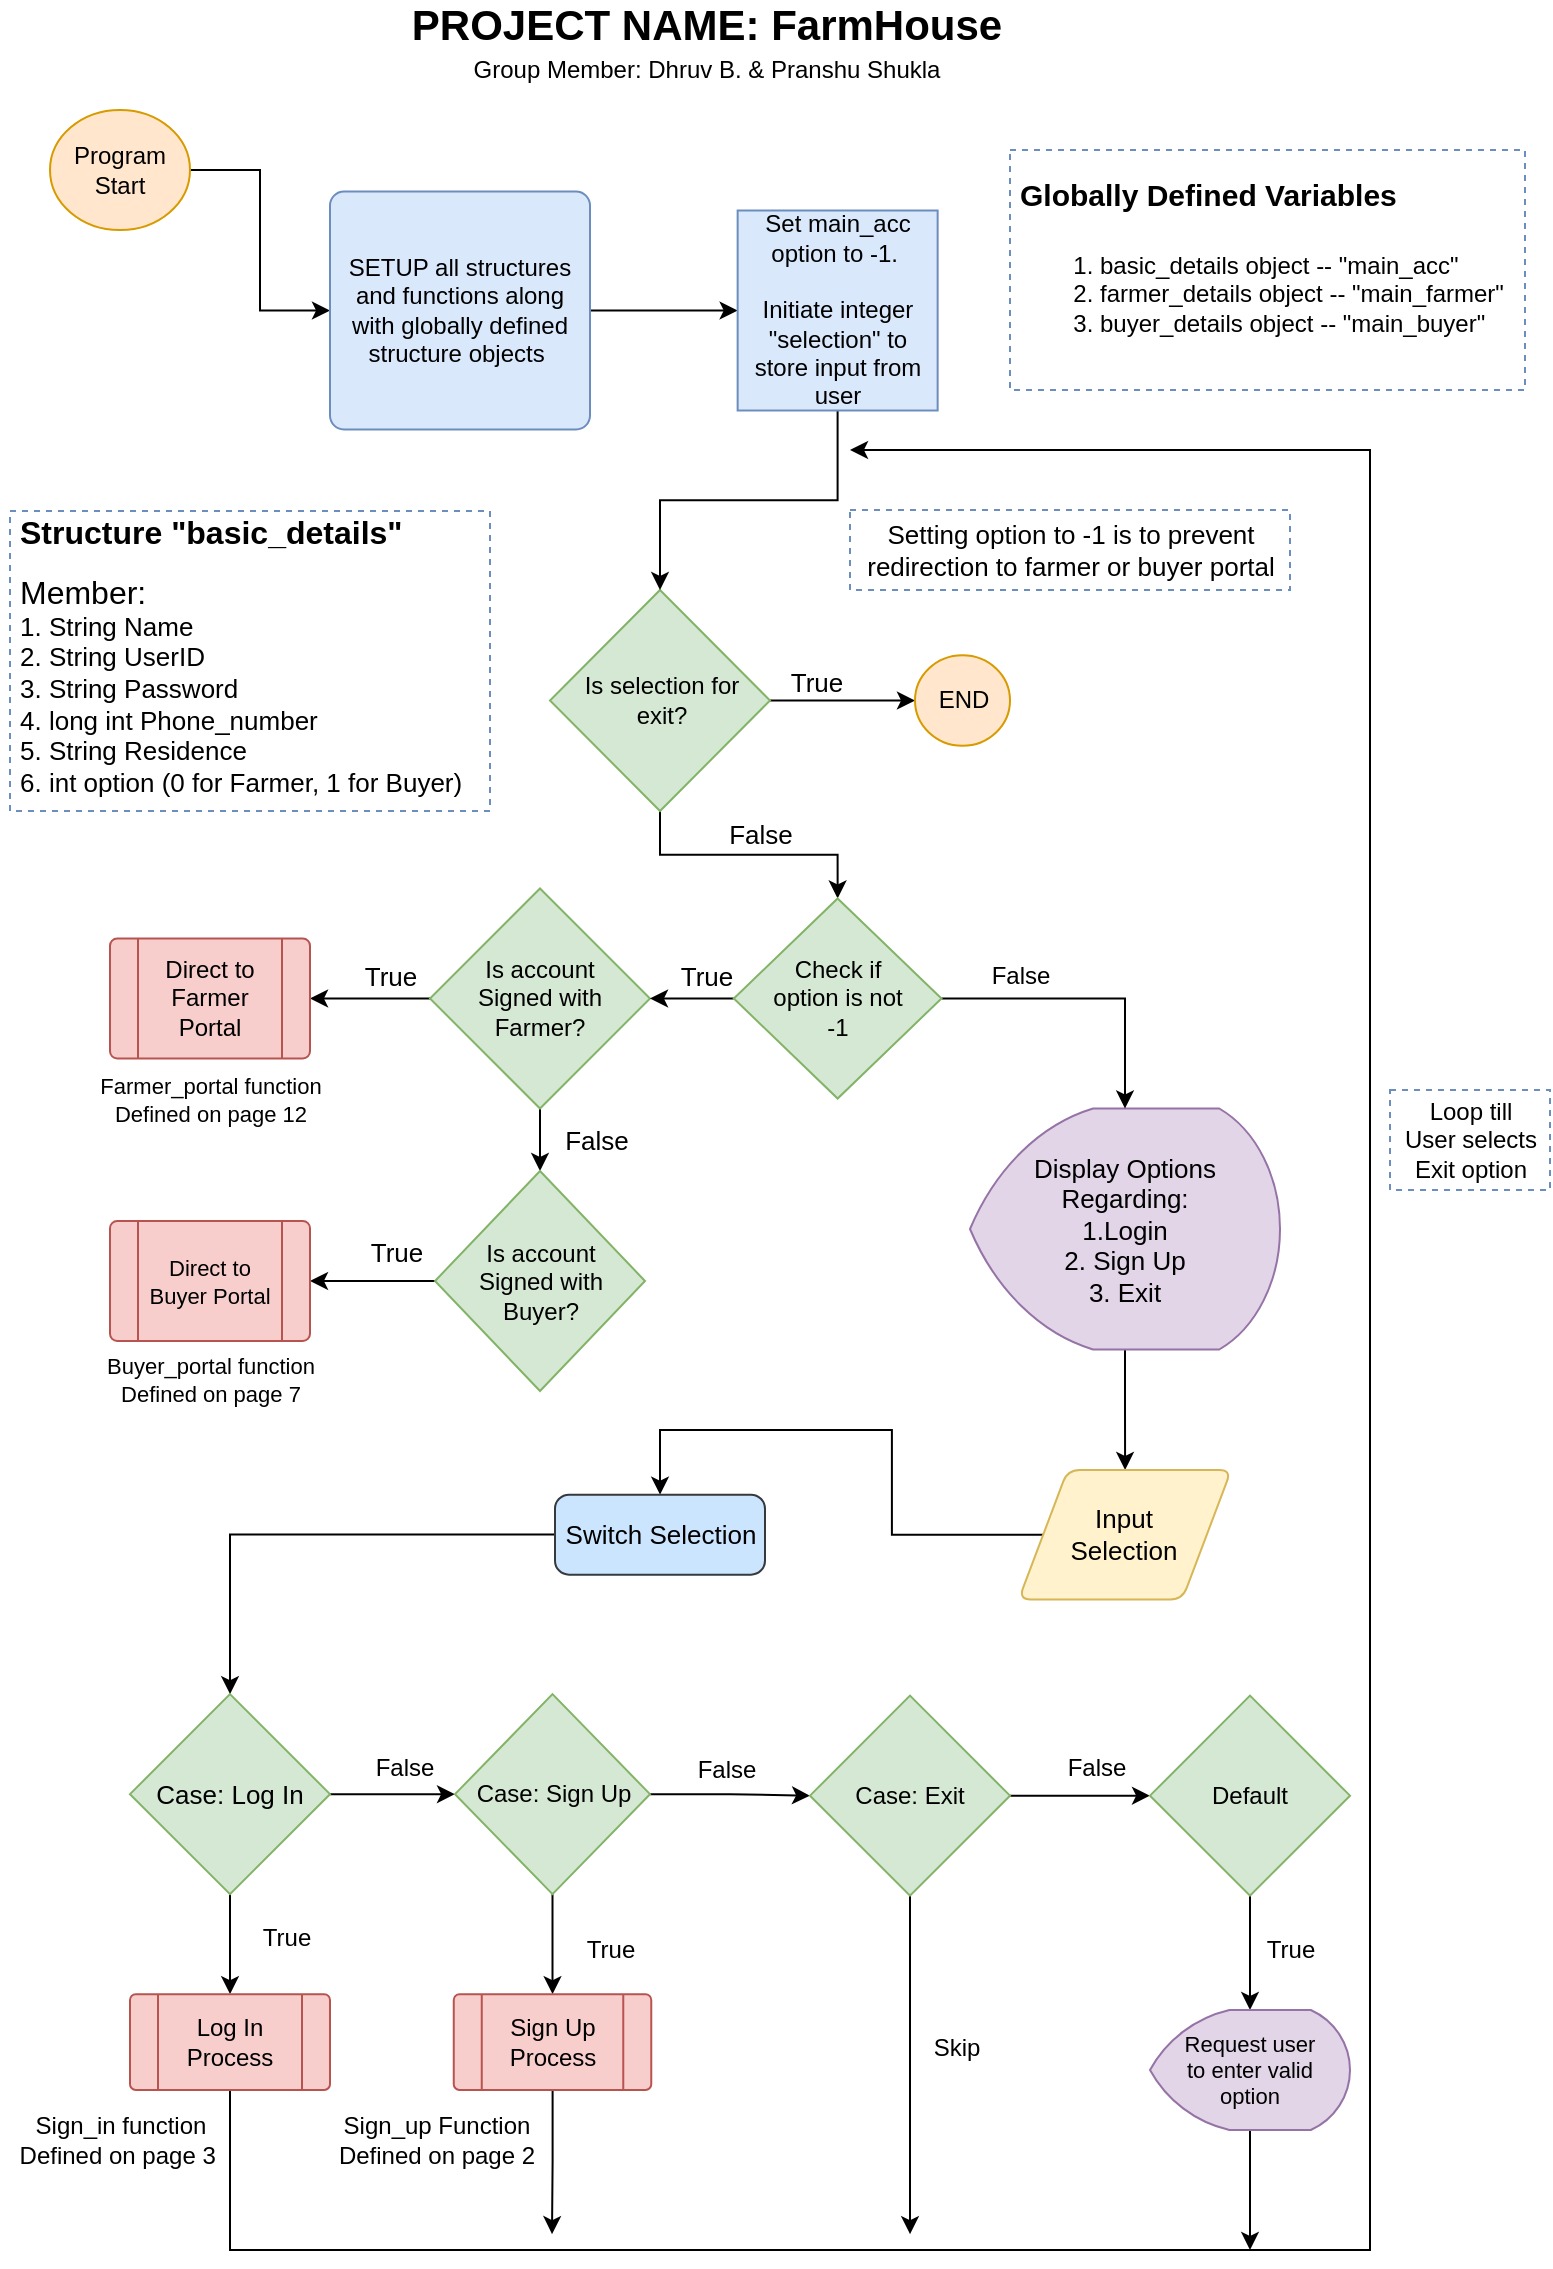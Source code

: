 <mxfile version="13.0.3" type="device" pages="2"><diagram id="C5RBs43oDa-KdzZeNtuy" name="Page-1"><mxGraphModel dx="1024" dy="589" grid="1" gridSize="10" guides="1" tooltips="1" connect="1" arrows="1" fold="1" page="1" pageScale="1" pageWidth="827" pageHeight="1169" math="0" shadow="0"><root><mxCell id="WIyWlLk6GJQsqaUBKTNV-0"/><mxCell id="WIyWlLk6GJQsqaUBKTNV-1" parent="WIyWlLk6GJQsqaUBKTNV-0"/><mxCell id="bHN9iilpc-NF_aM-vrXf-12" style="edgeStyle=orthogonalEdgeStyle;rounded=0;orthogonalLoop=1;jettySize=auto;html=1;entryX=0;entryY=0.5;entryDx=0;entryDy=0;fontSize=14;" parent="WIyWlLk6GJQsqaUBKTNV-1" source="bHN9iilpc-NF_aM-vrXf-1" target="bHN9iilpc-NF_aM-vrXf-5" edge="1"><mxGeometry relative="1" as="geometry"/></mxCell><mxCell id="bHN9iilpc-NF_aM-vrXf-1" value="Program Start" style="strokeWidth=1;html=1;shape=mxgraph.flowchart.start_1;whiteSpace=wrap;fillColor=#ffe6cc;strokeColor=#d79b00;" parent="WIyWlLk6GJQsqaUBKTNV-1" vertex="1"><mxGeometry x="70" y="70" width="70" height="60" as="geometry"/></mxCell><mxCell id="bHN9iilpc-NF_aM-vrXf-80" style="edgeStyle=orthogonalEdgeStyle;rounded=0;orthogonalLoop=1;jettySize=auto;html=1;fontSize=14;" parent="WIyWlLk6GJQsqaUBKTNV-1" source="bHN9iilpc-NF_aM-vrXf-2" target="bHN9iilpc-NF_aM-vrXf-6" edge="1"><mxGeometry relative="1" as="geometry"/></mxCell><mxCell id="bHN9iilpc-NF_aM-vrXf-2" value="&lt;font style=&quot;font-size: 13px;&quot;&gt;Display Options Regarding:&lt;br style=&quot;font-size: 13px;&quot;&gt;1.Login &lt;br style=&quot;font-size: 13px;&quot;&gt;2. Sign Up&lt;br style=&quot;font-size: 13px;&quot;&gt;3. Exit&lt;br style=&quot;font-size: 13px;&quot;&gt;&lt;/font&gt;" style="strokeWidth=1;html=1;shape=mxgraph.flowchart.display;whiteSpace=wrap;fontSize=13;verticalAlign=middle;fillColor=#e1d5e7;strokeColor=#9673a6;" parent="WIyWlLk6GJQsqaUBKTNV-1" vertex="1"><mxGeometry x="530" y="569.25" width="155" height="120.5" as="geometry"/></mxCell><mxCell id="xWlJe0vMMPdigWtWbG44-2" style="edgeStyle=orthogonalEdgeStyle;rounded=0;orthogonalLoop=1;jettySize=auto;html=1;" parent="WIyWlLk6GJQsqaUBKTNV-1" source="bHN9iilpc-NF_aM-vrXf-5" target="xWlJe0vMMPdigWtWbG44-1" edge="1"><mxGeometry relative="1" as="geometry"/></mxCell><mxCell id="bHN9iilpc-NF_aM-vrXf-5" value="SETUP all structures and functions along with globally defined structure objects&lt;i style=&quot;font-size: 12px;&quot;&gt;&amp;nbsp;&lt;/i&gt;" style="rounded=1;whiteSpace=wrap;html=1;absoluteArcSize=1;arcSize=14;strokeWidth=1;fontSize=12;fillColor=#dae8fc;strokeColor=#6c8ebf;" parent="WIyWlLk6GJQsqaUBKTNV-1" vertex="1"><mxGeometry x="210" y="110.75" width="130" height="119" as="geometry"/></mxCell><mxCell id="bHN9iilpc-NF_aM-vrXf-81" style="edgeStyle=orthogonalEdgeStyle;rounded=0;orthogonalLoop=1;jettySize=auto;html=1;entryX=0.5;entryY=0;entryDx=0;entryDy=0;fontSize=14;" parent="WIyWlLk6GJQsqaUBKTNV-1" source="bHN9iilpc-NF_aM-vrXf-6" target="bHN9iilpc-NF_aM-vrXf-32" edge="1"><mxGeometry relative="1" as="geometry"/></mxCell><mxCell id="bHN9iilpc-NF_aM-vrXf-6" value="Input Selection" style="shape=parallelogram;html=1;strokeWidth=1;perimeter=parallelogramPerimeter;whiteSpace=wrap;rounded=1;arcSize=12;size=0.23;fontSize=13;spacingLeft=15;spacingRight=15;fillColor=#fff2cc;strokeColor=#d6b656;" parent="WIyWlLk6GJQsqaUBKTNV-1" vertex="1"><mxGeometry x="554.38" y="749.96" width="106.25" height="64.75" as="geometry"/></mxCell><mxCell id="xWlJe0vMMPdigWtWbG44-4" style="edgeStyle=orthogonalEdgeStyle;rounded=0;orthogonalLoop=1;jettySize=auto;html=1;entryX=0;entryY=0.5;entryDx=0;entryDy=0;entryPerimeter=0;" parent="WIyWlLk6GJQsqaUBKTNV-1" source="bHN9iilpc-NF_aM-vrXf-13" target="bHN9iilpc-NF_aM-vrXf-78" edge="1"><mxGeometry relative="1" as="geometry"/></mxCell><mxCell id="xWlJe0vMMPdigWtWbG44-5" style="edgeStyle=orthogonalEdgeStyle;rounded=0;orthogonalLoop=1;jettySize=auto;html=1;entryX=0.5;entryY=0;entryDx=0;entryDy=0;entryPerimeter=0;" parent="WIyWlLk6GJQsqaUBKTNV-1" source="bHN9iilpc-NF_aM-vrXf-13" target="bHN9iilpc-NF_aM-vrXf-59" edge="1"><mxGeometry relative="1" as="geometry"/></mxCell><mxCell id="bHN9iilpc-NF_aM-vrXf-13" value="&lt;font style=&quot;font-size: 12px;&quot;&gt;Is selection for exit?&lt;/font&gt;" style="strokeWidth=1;html=1;shape=mxgraph.flowchart.decision;fontSize=12;whiteSpace=wrap;spacingLeft=9;spacingRight=7;fillColor=#d5e8d4;strokeColor=#82b366;" parent="WIyWlLk6GJQsqaUBKTNV-1" vertex="1"><mxGeometry x="320" y="310" width="110" height="110.5" as="geometry"/></mxCell><mxCell id="bHN9iilpc-NF_aM-vrXf-69" style="edgeStyle=orthogonalEdgeStyle;rounded=0;orthogonalLoop=1;jettySize=auto;html=1;entryX=1;entryY=0.5;entryDx=0;entryDy=0;fontSize=14;" parent="WIyWlLk6GJQsqaUBKTNV-1" source="bHN9iilpc-NF_aM-vrXf-15" target="bHN9iilpc-NF_aM-vrXf-17" edge="1"><mxGeometry relative="1" as="geometry"/></mxCell><mxCell id="bHN9iilpc-NF_aM-vrXf-70" style="edgeStyle=orthogonalEdgeStyle;rounded=0;orthogonalLoop=1;jettySize=auto;html=1;fontSize=14;" parent="WIyWlLk6GJQsqaUBKTNV-1" source="bHN9iilpc-NF_aM-vrXf-15" target="bHN9iilpc-NF_aM-vrXf-20" edge="1"><mxGeometry relative="1" as="geometry"/></mxCell><mxCell id="bHN9iilpc-NF_aM-vrXf-15" value="Is account Signed with Farmer?" style="strokeWidth=1;html=1;shape=mxgraph.flowchart.decision;whiteSpace=wrap;fontSize=12;spacing=1;spacingLeft=15;spacingRight=15;fillColor=#d5e8d4;strokeColor=#82b366;" parent="WIyWlLk6GJQsqaUBKTNV-1" vertex="1"><mxGeometry x="260" y="459.25" width="110" height="110" as="geometry"/></mxCell><mxCell id="bHN9iilpc-NF_aM-vrXf-17" value="Direct to Farmer Portal" style="verticalLabelPosition=middle;verticalAlign=middle;html=1;shape=process;whiteSpace=wrap;rounded=1;size=0.14;arcSize=6;fontSize=12;labelPosition=center;align=center;fillColor=#f8cecc;strokeColor=#b85450;" parent="WIyWlLk6GJQsqaUBKTNV-1" vertex="1"><mxGeometry x="100" y="484.25" width="100" height="60" as="geometry"/></mxCell><mxCell id="bHN9iilpc-NF_aM-vrXf-71" style="edgeStyle=orthogonalEdgeStyle;rounded=0;orthogonalLoop=1;jettySize=auto;html=1;entryX=1;entryY=0.5;entryDx=0;entryDy=0;fontSize=14;" parent="WIyWlLk6GJQsqaUBKTNV-1" source="bHN9iilpc-NF_aM-vrXf-20" target="bHN9iilpc-NF_aM-vrXf-21" edge="1"><mxGeometry relative="1" as="geometry"/></mxCell><mxCell id="bHN9iilpc-NF_aM-vrXf-20" value="Is account Signed with Buyer?" style="strokeWidth=1;html=1;shape=mxgraph.flowchart.decision;whiteSpace=wrap;fontSize=12;spacingLeft=15;spacingRight=15;fillColor=#d5e8d4;strokeColor=#82b366;" parent="WIyWlLk6GJQsqaUBKTNV-1" vertex="1"><mxGeometry x="262.5" y="600.5" width="105" height="110" as="geometry"/></mxCell><mxCell id="bHN9iilpc-NF_aM-vrXf-21" value="Direct to Buyer Portal" style="verticalLabelPosition=middle;verticalAlign=middle;html=1;shape=process;whiteSpace=wrap;rounded=1;size=0.14;arcSize=6;fontSize=11;labelPosition=center;align=center;fillColor=#f8cecc;strokeColor=#b85450;" parent="WIyWlLk6GJQsqaUBKTNV-1" vertex="1"><mxGeometry x="100" y="625.5" width="100" height="60" as="geometry"/></mxCell><mxCell id="bHN9iilpc-NF_aM-vrXf-41" style="edgeStyle=orthogonalEdgeStyle;rounded=0;orthogonalLoop=1;jettySize=auto;html=1;entryX=0.5;entryY=0;entryDx=0;entryDy=0;entryPerimeter=0;fontSize=14;" parent="WIyWlLk6GJQsqaUBKTNV-1" source="bHN9iilpc-NF_aM-vrXf-32" target="bHN9iilpc-NF_aM-vrXf-34" edge="1"><mxGeometry relative="1" as="geometry"/></mxCell><mxCell id="bHN9iilpc-NF_aM-vrXf-32" value="Switch Selection" style="rounded=1;whiteSpace=wrap;html=1;absoluteArcSize=1;arcSize=14;strokeWidth=1;fontSize=13;fillColor=#cce5ff;strokeColor=#36393d;" parent="WIyWlLk6GJQsqaUBKTNV-1" vertex="1"><mxGeometry x="322.5" y="762.33" width="105" height="40" as="geometry"/></mxCell><mxCell id="bHN9iilpc-NF_aM-vrXf-64" style="edgeStyle=orthogonalEdgeStyle;rounded=0;orthogonalLoop=1;jettySize=auto;html=1;fontSize=14;" parent="WIyWlLk6GJQsqaUBKTNV-1" source="bHN9iilpc-NF_aM-vrXf-34" target="bHN9iilpc-NF_aM-vrXf-39" edge="1"><mxGeometry relative="1" as="geometry"/></mxCell><mxCell id="bHN9iilpc-NF_aM-vrXf-65" style="edgeStyle=orthogonalEdgeStyle;rounded=0;orthogonalLoop=1;jettySize=auto;html=1;entryX=0;entryY=0.5;entryDx=0;entryDy=0;entryPerimeter=0;fontSize=14;" parent="WIyWlLk6GJQsqaUBKTNV-1" source="bHN9iilpc-NF_aM-vrXf-34" target="bHN9iilpc-NF_aM-vrXf-35" edge="1"><mxGeometry relative="1" as="geometry"/></mxCell><mxCell id="bHN9iilpc-NF_aM-vrXf-34" value="Case: Log In" style="strokeWidth=1;html=1;shape=mxgraph.flowchart.decision;whiteSpace=wrap;fontSize=13;fillColor=#d5e8d4;strokeColor=#82b366;" parent="WIyWlLk6GJQsqaUBKTNV-1" vertex="1"><mxGeometry x="110" y="862.08" width="100" height="100" as="geometry"/></mxCell><mxCell id="bHN9iilpc-NF_aM-vrXf-63" style="edgeStyle=orthogonalEdgeStyle;rounded=0;orthogonalLoop=1;jettySize=auto;html=1;exitX=0.5;exitY=1;exitDx=0;exitDy=0;exitPerimeter=0;fontSize=14;" parent="WIyWlLk6GJQsqaUBKTNV-1" source="bHN9iilpc-NF_aM-vrXf-35" target="bHN9iilpc-NF_aM-vrXf-40" edge="1"><mxGeometry relative="1" as="geometry"/></mxCell><mxCell id="bHN9iilpc-NF_aM-vrXf-66" style="edgeStyle=orthogonalEdgeStyle;rounded=0;orthogonalLoop=1;jettySize=auto;html=1;entryX=0;entryY=0.5;entryDx=0;entryDy=0;entryPerimeter=0;fontSize=14;" parent="WIyWlLk6GJQsqaUBKTNV-1" source="bHN9iilpc-NF_aM-vrXf-35" target="bHN9iilpc-NF_aM-vrXf-36" edge="1"><mxGeometry relative="1" as="geometry"/></mxCell><mxCell id="bHN9iilpc-NF_aM-vrXf-35" value="Case: Sign Up" style="strokeWidth=1;html=1;shape=mxgraph.flowchart.decision;whiteSpace=wrap;fontSize=12;fillColor=#d5e8d4;strokeColor=#82b366;" parent="WIyWlLk6GJQsqaUBKTNV-1" vertex="1"><mxGeometry x="272.5" y="862.08" width="97.5" height="100" as="geometry"/></mxCell><mxCell id="bHN9iilpc-NF_aM-vrXf-67" style="edgeStyle=orthogonalEdgeStyle;rounded=0;orthogonalLoop=1;jettySize=auto;html=1;entryX=0;entryY=0.5;entryDx=0;entryDy=0;entryPerimeter=0;fontSize=14;" parent="WIyWlLk6GJQsqaUBKTNV-1" source="bHN9iilpc-NF_aM-vrXf-36" target="bHN9iilpc-NF_aM-vrXf-37" edge="1"><mxGeometry relative="1" as="geometry"/></mxCell><mxCell id="xWlJe0vMMPdigWtWbG44-10" style="edgeStyle=orthogonalEdgeStyle;rounded=0;orthogonalLoop=1;jettySize=auto;html=1;" parent="WIyWlLk6GJQsqaUBKTNV-1" source="bHN9iilpc-NF_aM-vrXf-36" edge="1"><mxGeometry relative="1" as="geometry"><mxPoint x="500" y="1132.08" as="targetPoint"/></mxGeometry></mxCell><mxCell id="bHN9iilpc-NF_aM-vrXf-36" value="Case: Exit" style="strokeWidth=1;html=1;shape=mxgraph.flowchart.decision;whiteSpace=wrap;fontSize=12;fillColor=#d5e8d4;strokeColor=#82b366;" parent="WIyWlLk6GJQsqaUBKTNV-1" vertex="1"><mxGeometry x="450" y="862.83" width="100" height="100" as="geometry"/></mxCell><mxCell id="bHN9iilpc-NF_aM-vrXf-62" style="edgeStyle=orthogonalEdgeStyle;rounded=0;orthogonalLoop=1;jettySize=auto;html=1;entryX=0.5;entryY=0;entryDx=0;entryDy=0;entryPerimeter=0;fontSize=14;" parent="WIyWlLk6GJQsqaUBKTNV-1" source="bHN9iilpc-NF_aM-vrXf-37" target="xWlJe0vMMPdigWtWbG44-44" edge="1"><mxGeometry relative="1" as="geometry"><mxPoint x="670.68" y="1011.526" as="targetPoint"/></mxGeometry></mxCell><mxCell id="bHN9iilpc-NF_aM-vrXf-37" value="Default" style="strokeWidth=1;html=1;shape=mxgraph.flowchart.decision;whiteSpace=wrap;fontSize=12;fillColor=#d5e8d4;strokeColor=#82b366;" parent="WIyWlLk6GJQsqaUBKTNV-1" vertex="1"><mxGeometry x="620" y="862.83" width="100" height="100" as="geometry"/></mxCell><mxCell id="xWlJe0vMMPdigWtWbG44-8" style="edgeStyle=orthogonalEdgeStyle;rounded=0;orthogonalLoop=1;jettySize=auto;html=1;" parent="WIyWlLk6GJQsqaUBKTNV-1" source="bHN9iilpc-NF_aM-vrXf-39" edge="1"><mxGeometry relative="1" as="geometry"><mxPoint x="470" y="240" as="targetPoint"/><Array as="points"><mxPoint x="160" y="1140"/><mxPoint x="730" y="1140"/><mxPoint x="730" y="240"/></Array></mxGeometry></mxCell><mxCell id="bHN9iilpc-NF_aM-vrXf-39" value="Log In Process" style="verticalLabelPosition=middle;verticalAlign=middle;html=1;shape=process;whiteSpace=wrap;rounded=1;size=0.14;arcSize=6;fontSize=12;labelPosition=center;align=center;fillColor=#f8cecc;strokeColor=#b85450;" parent="WIyWlLk6GJQsqaUBKTNV-1" vertex="1"><mxGeometry x="110" y="1012.08" width="100" height="47.92" as="geometry"/></mxCell><mxCell id="xWlJe0vMMPdigWtWbG44-9" style="edgeStyle=orthogonalEdgeStyle;rounded=0;orthogonalLoop=1;jettySize=auto;html=1;" parent="WIyWlLk6GJQsqaUBKTNV-1" source="bHN9iilpc-NF_aM-vrXf-40" edge="1"><mxGeometry relative="1" as="geometry"><mxPoint x="321" y="1132.08" as="targetPoint"/></mxGeometry></mxCell><mxCell id="bHN9iilpc-NF_aM-vrXf-40" value="Sign Up Process" style="verticalLabelPosition=middle;verticalAlign=middle;html=1;shape=process;whiteSpace=wrap;rounded=1;size=0.14;arcSize=6;fontSize=12;labelPosition=center;align=center;fillColor=#f8cecc;strokeColor=#b85450;" parent="WIyWlLk6GJQsqaUBKTNV-1" vertex="1"><mxGeometry x="271.88" y="1012.08" width="98.75" height="47.92" as="geometry"/></mxCell><mxCell id="bHN9iilpc-NF_aM-vrXf-68" style="edgeStyle=orthogonalEdgeStyle;rounded=0;orthogonalLoop=1;jettySize=auto;html=1;fontSize=14;" parent="WIyWlLk6GJQsqaUBKTNV-1" source="bHN9iilpc-NF_aM-vrXf-59" target="bHN9iilpc-NF_aM-vrXf-15" edge="1"><mxGeometry relative="1" as="geometry"/></mxCell><mxCell id="bHN9iilpc-NF_aM-vrXf-79" style="edgeStyle=orthogonalEdgeStyle;rounded=0;orthogonalLoop=1;jettySize=auto;html=1;entryX=0.5;entryY=0;entryDx=0;entryDy=0;entryPerimeter=0;fontSize=14;" parent="WIyWlLk6GJQsqaUBKTNV-1" source="bHN9iilpc-NF_aM-vrXf-59" target="bHN9iilpc-NF_aM-vrXf-2" edge="1"><mxGeometry relative="1" as="geometry"/></mxCell><mxCell id="bHN9iilpc-NF_aM-vrXf-59" value="Check if option is not -1" style="strokeWidth=1;html=1;shape=mxgraph.flowchart.decision;whiteSpace=wrap;fontSize=12;spacingLeft=15;spacingRight=15;fillColor=#d5e8d4;strokeColor=#82b366;" parent="WIyWlLk6GJQsqaUBKTNV-1" vertex="1"><mxGeometry x="411.91" y="464.25" width="103.82" height="100" as="geometry"/></mxCell><mxCell id="bHN9iilpc-NF_aM-vrXf-78" value="END" style="strokeWidth=1;html=1;shape=mxgraph.flowchart.start_1;whiteSpace=wrap;fontSize=12;fillColor=#ffe6cc;strokeColor=#d79b00;" parent="WIyWlLk6GJQsqaUBKTNV-1" vertex="1"><mxGeometry x="502.5" y="342.63" width="47.5" height="45.25" as="geometry"/></mxCell><mxCell id="bHN9iilpc-NF_aM-vrXf-82" value="&lt;font style=&quot;font-size: 21px;&quot;&gt;PROJECT NAME: FarmHouse&lt;br style=&quot;font-size: 21px;&quot;&gt;&lt;br style=&quot;font-size: 21px;&quot;&gt;&lt;/font&gt;" style="text;strokeColor=none;fillColor=none;html=1;fontSize=21;fontStyle=1;verticalAlign=middle;align=center;" parent="WIyWlLk6GJQsqaUBKTNV-1" vertex="1"><mxGeometry x="347.5" y="20" width="100" height="40" as="geometry"/></mxCell><mxCell id="xWlJe0vMMPdigWtWbG44-0" value="Group Member: Dhruv B. &amp;amp; Pranshu Shukla" style="text;html=1;align=center;verticalAlign=middle;resizable=0;points=[];autosize=1;" parent="WIyWlLk6GJQsqaUBKTNV-1" vertex="1"><mxGeometry x="272.5" y="40" width="250" height="20" as="geometry"/></mxCell><mxCell id="xWlJe0vMMPdigWtWbG44-3" style="edgeStyle=orthogonalEdgeStyle;rounded=0;orthogonalLoop=1;jettySize=auto;html=1;entryX=0.5;entryY=0;entryDx=0;entryDy=0;entryPerimeter=0;" parent="WIyWlLk6GJQsqaUBKTNV-1" source="xWlJe0vMMPdigWtWbG44-1" target="bHN9iilpc-NF_aM-vrXf-13" edge="1"><mxGeometry relative="1" as="geometry"/></mxCell><mxCell id="xWlJe0vMMPdigWtWbG44-1" value="Set main_acc option to -1.&amp;nbsp;&lt;br&gt;&lt;br&gt;Initiate integer &quot;selection&quot; to store input from user" style="whiteSpace=wrap;html=1;aspect=fixed;strokeWidth=1;rotation=0;fillColor=#dae8fc;strokeColor=#6c8ebf;" parent="WIyWlLk6GJQsqaUBKTNV-1" vertex="1"><mxGeometry x="413.82" y="120.25" width="100" height="100" as="geometry"/></mxCell><mxCell id="xWlJe0vMMPdigWtWbG44-12" value="&lt;h1 style=&quot;font-size: 16px&quot;&gt;&lt;font style=&quot;font-size: 16px&quot;&gt;Structure &quot;basic_details&quot;&lt;/font&gt;&lt;/h1&gt;&lt;div style=&quot;font-size: 16px&quot;&gt;&lt;font style=&quot;font-size: 16px&quot;&gt;Member:&lt;/font&gt;&lt;/div&gt;&lt;div style=&quot;font-size: 13px&quot;&gt;&lt;font style=&quot;font-size: 13px&quot;&gt;1. String Name&lt;/font&gt;&lt;/div&gt;&lt;div style=&quot;font-size: 13px&quot;&gt;&lt;font style=&quot;font-size: 13px&quot;&gt;2. String UserID&lt;/font&gt;&lt;/div&gt;&lt;div style=&quot;font-size: 13px&quot;&gt;&lt;font style=&quot;font-size: 13px&quot;&gt;3. String Password&lt;/font&gt;&lt;/div&gt;&lt;div style=&quot;font-size: 13px&quot;&gt;&lt;font style=&quot;font-size: 13px&quot;&gt;4. long int Phone_number&lt;/font&gt;&lt;/div&gt;&lt;div style=&quot;font-size: 13px&quot;&gt;&lt;font style=&quot;font-size: 13px&quot;&gt;5. String Residence&lt;/font&gt;&lt;/div&gt;&lt;div style=&quot;font-size: 13px&quot;&gt;&lt;font style=&quot;font-size: 13px&quot;&gt;6. int option (0 for Farmer, 1 for Buyer)&lt;/font&gt;&lt;/div&gt;" style="text;html=1;strokeColor=#6c8ebf;fillColor=none;spacing=5;spacingTop=-20;whiteSpace=wrap;overflow=hidden;rounded=0;dashed=1;" parent="WIyWlLk6GJQsqaUBKTNV-1" vertex="1"><mxGeometry x="50" y="270.5" width="240" height="150" as="geometry"/></mxCell><mxCell id="xWlJe0vMMPdigWtWbG44-15" value="&lt;p style=&quot;line-height: 100%&quot;&gt;&lt;/p&gt;&lt;h1&gt;&lt;font style=&quot;font-size: 15px&quot;&gt;Globally Defined Variables&lt;/font&gt;&lt;/h1&gt;&lt;p&gt;&lt;ol&gt;&lt;li&gt;basic_details object -- &quot;main_acc&quot;&amp;nbsp;&lt;/li&gt;&lt;li&gt;farmer_details object -- &quot;main_farmer&quot;&lt;/li&gt;&lt;li&gt;buyer_details object -- &quot;main_buyer&quot;&lt;/li&gt;&lt;/ol&gt;&lt;/p&gt;&lt;p&gt;&lt;/p&gt;" style="text;html=1;strokeColor=#6c8ebf;fillColor=none;spacing=5;spacingTop=-20;whiteSpace=wrap;overflow=hidden;rounded=0;gradientColor=none;dashed=1;" parent="WIyWlLk6GJQsqaUBKTNV-1" vertex="1"><mxGeometry x="550" y="90" width="257.5" height="120" as="geometry"/></mxCell><mxCell id="xWlJe0vMMPdigWtWbG44-17" value="Setting option to -1 is to prevent &lt;br&gt;redirection to farmer or buyer portal" style="text;html=1;align=center;verticalAlign=middle;resizable=0;points=[];autosize=1;fontSize=13;labelBorderColor=none;labelBackgroundColor=none;dashed=1;fillColor=none;strokeColor=#6c8ebf;" parent="WIyWlLk6GJQsqaUBKTNV-1" vertex="1"><mxGeometry x="470" y="270" width="220" height="40" as="geometry"/></mxCell><mxCell id="xWlJe0vMMPdigWtWbG44-18" value="True" style="text;html=1;align=center;verticalAlign=middle;resizable=0;points=[];autosize=1;fontSize=13;" parent="WIyWlLk6GJQsqaUBKTNV-1" vertex="1"><mxGeometry x="433" y="346" width="40" height="20" as="geometry"/></mxCell><mxCell id="xWlJe0vMMPdigWtWbG44-20" value="False" style="text;html=1;align=center;verticalAlign=middle;resizable=0;points=[];autosize=1;fontSize=13;" parent="WIyWlLk6GJQsqaUBKTNV-1" vertex="1"><mxGeometry x="400" y="422" width="50" height="20" as="geometry"/></mxCell><mxCell id="xWlJe0vMMPdigWtWbG44-21" value="True" style="text;html=1;align=center;verticalAlign=middle;resizable=0;points=[];autosize=1;fontSize=13;" parent="WIyWlLk6GJQsqaUBKTNV-1" vertex="1"><mxGeometry x="377.5" y="493" width="40" height="20" as="geometry"/></mxCell><mxCell id="xWlJe0vMMPdigWtWbG44-22" value="True" style="text;html=1;align=center;verticalAlign=middle;resizable=0;points=[];autosize=1;fontSize=13;" parent="WIyWlLk6GJQsqaUBKTNV-1" vertex="1"><mxGeometry x="220" y="493" width="40" height="20" as="geometry"/></mxCell><mxCell id="xWlJe0vMMPdigWtWbG44-23" value="False" style="text;html=1;align=center;verticalAlign=middle;resizable=0;points=[];autosize=1;fontSize=13;" parent="WIyWlLk6GJQsqaUBKTNV-1" vertex="1"><mxGeometry x="317.5" y="574.5" width="50" height="20" as="geometry"/></mxCell><mxCell id="xWlJe0vMMPdigWtWbG44-25" value="True" style="text;html=1;align=center;verticalAlign=middle;resizable=0;points=[];autosize=1;fontSize=13;" parent="WIyWlLk6GJQsqaUBKTNV-1" vertex="1"><mxGeometry x="222.5" y="631" width="40" height="20" as="geometry"/></mxCell><mxCell id="xWlJe0vMMPdigWtWbG44-27" value="False" style="text;html=1;align=center;verticalAlign=middle;resizable=0;points=[];autosize=1;fontSize=12;" parent="WIyWlLk6GJQsqaUBKTNV-1" vertex="1"><mxGeometry x="530" y="493" width="50" height="20" as="geometry"/></mxCell><mxCell id="xWlJe0vMMPdigWtWbG44-29" value="True" style="text;html=1;align=center;verticalAlign=middle;resizable=0;points=[];autosize=1;fontSize=12;" parent="WIyWlLk6GJQsqaUBKTNV-1" vertex="1"><mxGeometry x="168" y="974.08" width="40" height="20" as="geometry"/></mxCell><mxCell id="xWlJe0vMMPdigWtWbG44-30" value="True" style="text;html=1;align=center;verticalAlign=middle;resizable=0;points=[];autosize=1;fontSize=12;" parent="WIyWlLk6GJQsqaUBKTNV-1" vertex="1"><mxGeometry x="330" y="980.08" width="40" height="20" as="geometry"/></mxCell><mxCell id="xWlJe0vMMPdigWtWbG44-31" value="False" style="text;html=1;align=center;verticalAlign=middle;resizable=0;points=[];autosize=1;fontSize=12;" parent="WIyWlLk6GJQsqaUBKTNV-1" vertex="1"><mxGeometry x="222" y="889.08" width="50" height="20" as="geometry"/></mxCell><mxCell id="xWlJe0vMMPdigWtWbG44-34" value="False" style="text;html=1;align=center;verticalAlign=middle;resizable=0;points=[];autosize=1;fontSize=12;" parent="WIyWlLk6GJQsqaUBKTNV-1" vertex="1"><mxGeometry x="383" y="890.08" width="50" height="20" as="geometry"/></mxCell><mxCell id="xWlJe0vMMPdigWtWbG44-35" value="Skip" style="text;html=1;align=center;verticalAlign=middle;resizable=0;points=[];autosize=1;fontSize=12;" parent="WIyWlLk6GJQsqaUBKTNV-1" vertex="1"><mxGeometry x="502.5" y="1029.08" width="40" height="20" as="geometry"/></mxCell><mxCell id="xWlJe0vMMPdigWtWbG44-37" value="False" style="text;html=1;align=center;verticalAlign=middle;resizable=0;points=[];autosize=1;fontSize=12;" parent="WIyWlLk6GJQsqaUBKTNV-1" vertex="1"><mxGeometry x="568" y="889.08" width="50" height="20" as="geometry"/></mxCell><mxCell id="xWlJe0vMMPdigWtWbG44-38" value="True" style="text;html=1;align=center;verticalAlign=middle;resizable=0;points=[];autosize=1;fontSize=12;" parent="WIyWlLk6GJQsqaUBKTNV-1" vertex="1"><mxGeometry x="670" y="980.08" width="40" height="20" as="geometry"/></mxCell><mxCell id="xWlJe0vMMPdigWtWbG44-39" value="Loop till&lt;br&gt;User selects&lt;br&gt;Exit option" style="text;html=1;align=center;verticalAlign=middle;resizable=0;points=[];autosize=1;fontSize=12;direction=east;fillColor=none;strokeColor=#6c8ebf;dashed=1;" parent="WIyWlLk6GJQsqaUBKTNV-1" vertex="1"><mxGeometry x="740" y="560" width="80" height="50" as="geometry"/></mxCell><mxCell id="xWlJe0vMMPdigWtWbG44-40" value="Farmer_portal&amp;nbsp;function&lt;br&gt;Defined on page 12" style="text;html=1;align=center;verticalAlign=middle;resizable=0;points=[];autosize=1;fontSize=11;" parent="WIyWlLk6GJQsqaUBKTNV-1" vertex="1"><mxGeometry x="85" y="550" width="130" height="30" as="geometry"/></mxCell><mxCell id="xWlJe0vMMPdigWtWbG44-41" value="Buyer_portal&amp;nbsp;function&lt;br&gt;Defined on page 7" style="text;html=1;align=center;verticalAlign=middle;resizable=0;points=[];autosize=1;fontSize=11;" parent="WIyWlLk6GJQsqaUBKTNV-1" vertex="1"><mxGeometry x="90" y="689.75" width="120" height="30" as="geometry"/></mxCell><mxCell id="xWlJe0vMMPdigWtWbG44-42" value="Sign_in function&lt;br&gt;Defined on page 3&amp;nbsp;" style="text;html=1;align=center;verticalAlign=middle;resizable=0;points=[];autosize=1;fontSize=12;" parent="WIyWlLk6GJQsqaUBKTNV-1" vertex="1"><mxGeometry x="45" y="1070" width="120" height="30" as="geometry"/></mxCell><mxCell id="xWlJe0vMMPdigWtWbG44-43" value="Sign_up Function&lt;br&gt;Defined on page 2" style="text;html=1;align=center;verticalAlign=middle;resizable=0;points=[];autosize=1;fontSize=12;" parent="WIyWlLk6GJQsqaUBKTNV-1" vertex="1"><mxGeometry x="207.5" y="1070" width="110" height="30" as="geometry"/></mxCell><mxCell id="xWlJe0vMMPdigWtWbG44-45" style="edgeStyle=orthogonalEdgeStyle;rounded=0;orthogonalLoop=1;jettySize=auto;html=1;fontSize=10;" parent="WIyWlLk6GJQsqaUBKTNV-1" source="xWlJe0vMMPdigWtWbG44-44" edge="1"><mxGeometry relative="1" as="geometry"><mxPoint x="670" y="1140" as="targetPoint"/></mxGeometry></mxCell><mxCell id="xWlJe0vMMPdigWtWbG44-44" value="Request user to enter valid option" style="strokeWidth=1;html=1;shape=mxgraph.flowchart.display;whiteSpace=wrap;labelBackgroundColor=none;fontSize=11;spacing=2;spacingLeft=15;spacingRight=15;fillColor=#e1d5e7;strokeColor=#9673a6;" parent="WIyWlLk6GJQsqaUBKTNV-1" vertex="1"><mxGeometry x="620" y="1020" width="100" height="60" as="geometry"/></mxCell></root></mxGraphModel></diagram><diagram id="fib8XSMF3EnVn7NFt7a0" name="Page-2"><mxGraphModel dx="1038" dy="607" grid="1" gridSize="10" guides="1" tooltips="1" connect="1" arrows="1" fold="1" page="1" pageScale="1" pageWidth="850" pageHeight="1100" math="0" shadow="0"><root><mxCell id="R890wbJoZHvGujRBrkG7-0"/><mxCell id="R890wbJoZHvGujRBrkG7-1" parent="R890wbJoZHvGujRBrkG7-0"/></root></mxGraphModel></diagram></mxfile>